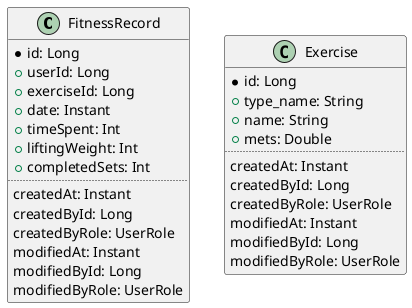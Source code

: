 @startuml
'https://plantuml.com/class-diagram

class FitnessRecord {
  *id: Long
  +userId: Long
  +exerciseId: Long
  +date: Instant
  +timeSpent: Int /' timeSpent or liftingWeight, completedSets 중 하나만 기입 가능 '/
  +liftingWeight: Int /' timeSpent or liftingWeight, completedSets 중 하나만 기입 가능 '/
  +completedSets: Int /' timeSpent or liftingWeight, completedSets 중 하나만 기입 가능 '/
  ..
  createdAt: Instant
  createdById: Long
  createdByRole: UserRole
  modifiedAt: Instant
  modifiedById: Long
  modifiedByRole: UserRole
}

class Exercise {
  *id: Long
  +type_name: String
  +name: String
  +mets: Double
  ..
  createdAt: Instant
  createdById: Long
  createdByRole: UserRole
  modifiedAt: Instant
  modifiedById: Long
  modifiedByRole: UserRole
}

@enduml
